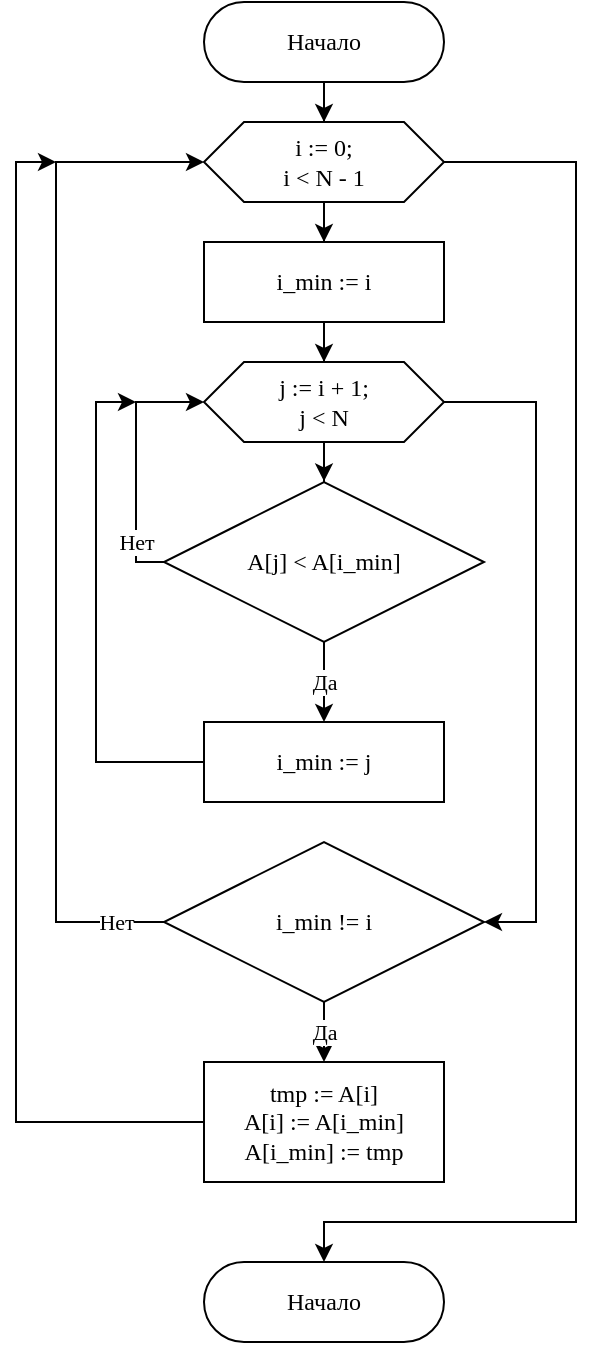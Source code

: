 <mxfile version="14.0.1" type="github">
  <diagram id="jJN2-YR1qqHn-e9BybVK" name="Page-1">
    <mxGraphModel dx="1192" dy="843" grid="1" gridSize="10" guides="1" tooltips="1" connect="1" arrows="1" fold="1" page="1" pageScale="1" pageWidth="827" pageHeight="1169" math="0" shadow="0">
      <root>
        <mxCell id="0" />
        <mxCell id="1" parent="0" />
        <mxCell id="zWPFmJT7cU66MBOUrcfU-5" value="" style="edgeStyle=orthogonalEdgeStyle;rounded=0;orthogonalLoop=1;jettySize=auto;html=1;fontFamily=Consolas;" edge="1" parent="1" source="zWPFmJT7cU66MBOUrcfU-1" target="zWPFmJT7cU66MBOUrcfU-4">
          <mxGeometry relative="1" as="geometry" />
        </mxCell>
        <mxCell id="zWPFmJT7cU66MBOUrcfU-1" value="Начало" style="rounded=1;whiteSpace=wrap;html=1;arcSize=50;fontFamily=Consolas;" vertex="1" parent="1">
          <mxGeometry x="354" y="40" width="120" height="40" as="geometry" />
        </mxCell>
        <mxCell id="zWPFmJT7cU66MBOUrcfU-7" value="" style="edgeStyle=orthogonalEdgeStyle;rounded=0;orthogonalLoop=1;jettySize=auto;html=1;fontFamily=Consolas;" edge="1" parent="1" source="zWPFmJT7cU66MBOUrcfU-4" target="zWPFmJT7cU66MBOUrcfU-6">
          <mxGeometry relative="1" as="geometry" />
        </mxCell>
        <mxCell id="zWPFmJT7cU66MBOUrcfU-25" style="edgeStyle=orthogonalEdgeStyle;rounded=0;orthogonalLoop=1;jettySize=auto;html=1;fontFamily=Consolas;entryX=0.5;entryY=0;entryDx=0;entryDy=0;" edge="1" parent="1" source="zWPFmJT7cU66MBOUrcfU-4" target="zWPFmJT7cU66MBOUrcfU-26">
          <mxGeometry relative="1" as="geometry">
            <mxPoint x="420" y="670" as="targetPoint" />
            <Array as="points">
              <mxPoint x="540" y="120" />
              <mxPoint x="540" y="650" />
              <mxPoint x="414" y="650" />
            </Array>
          </mxGeometry>
        </mxCell>
        <mxCell id="zWPFmJT7cU66MBOUrcfU-4" value="&lt;div&gt;i := 0;&lt;/div&gt;&lt;div&gt;i &amp;lt; N - 1&lt;/div&gt;" style="shape=hexagon;perimeter=hexagonPerimeter2;whiteSpace=wrap;html=1;fixedSize=1;rounded=1;fontFamily=Consolas;arcSize=0;" vertex="1" parent="1">
          <mxGeometry x="354" y="100" width="120" height="40" as="geometry" />
        </mxCell>
        <mxCell id="zWPFmJT7cU66MBOUrcfU-9" value="" style="edgeStyle=orthogonalEdgeStyle;rounded=0;orthogonalLoop=1;jettySize=auto;html=1;fontFamily=Consolas;" edge="1" parent="1" source="zWPFmJT7cU66MBOUrcfU-6" target="zWPFmJT7cU66MBOUrcfU-8">
          <mxGeometry relative="1" as="geometry" />
        </mxCell>
        <mxCell id="zWPFmJT7cU66MBOUrcfU-6" value="i_min := i" style="whiteSpace=wrap;html=1;rounded=1;fontFamily=Consolas;arcSize=0;" vertex="1" parent="1">
          <mxGeometry x="354" y="160" width="120" height="40" as="geometry" />
        </mxCell>
        <mxCell id="zWPFmJT7cU66MBOUrcfU-11" value="" style="edgeStyle=orthogonalEdgeStyle;rounded=0;orthogonalLoop=1;jettySize=auto;html=1;fontFamily=Consolas;entryX=0.5;entryY=-0.004;entryDx=0;entryDy=0;entryPerimeter=0;" edge="1" parent="1" source="zWPFmJT7cU66MBOUrcfU-8" target="zWPFmJT7cU66MBOUrcfU-14">
          <mxGeometry relative="1" as="geometry">
            <mxPoint x="414.0" y="270.0" as="targetPoint" />
            <Array as="points" />
          </mxGeometry>
        </mxCell>
        <mxCell id="zWPFmJT7cU66MBOUrcfU-19" style="edgeStyle=orthogonalEdgeStyle;rounded=0;orthogonalLoop=1;jettySize=auto;html=1;fontFamily=Consolas;entryX=1;entryY=0.5;entryDx=0;entryDy=0;" edge="1" parent="1" source="zWPFmJT7cU66MBOUrcfU-8" target="zWPFmJT7cU66MBOUrcfU-20">
          <mxGeometry relative="1" as="geometry">
            <mxPoint x="520" y="500" as="targetPoint" />
            <Array as="points">
              <mxPoint x="520" y="240" />
              <mxPoint x="520" y="500" />
            </Array>
          </mxGeometry>
        </mxCell>
        <mxCell id="zWPFmJT7cU66MBOUrcfU-8" value="&lt;div&gt;j := i + 1;&lt;/div&gt;&lt;div&gt;j &amp;lt; N&lt;/div&gt;" style="shape=hexagon;perimeter=hexagonPerimeter2;whiteSpace=wrap;html=1;fixedSize=1;rounded=1;fontFamily=Consolas;arcSize=0;" vertex="1" parent="1">
          <mxGeometry x="354" y="220" width="120" height="40" as="geometry" />
        </mxCell>
        <mxCell id="zWPFmJT7cU66MBOUrcfU-16" value="Да" style="edgeStyle=orthogonalEdgeStyle;rounded=0;orthogonalLoop=1;jettySize=auto;html=1;fontFamily=Consolas;" edge="1" parent="1" source="zWPFmJT7cU66MBOUrcfU-14" target="zWPFmJT7cU66MBOUrcfU-15">
          <mxGeometry relative="1" as="geometry" />
        </mxCell>
        <mxCell id="zWPFmJT7cU66MBOUrcfU-17" value="&lt;div&gt;Нет&lt;/div&gt;" style="edgeStyle=orthogonalEdgeStyle;rounded=0;orthogonalLoop=1;jettySize=auto;html=1;fontFamily=Consolas;entryX=0;entryY=0.5;entryDx=0;entryDy=0;exitX=0;exitY=0.5;exitDx=0;exitDy=0;" edge="1" parent="1" source="zWPFmJT7cU66MBOUrcfU-14" target="zWPFmJT7cU66MBOUrcfU-8">
          <mxGeometry x="-0.625" relative="1" as="geometry">
            <mxPoint x="330" y="120" as="targetPoint" />
            <Array as="points">
              <mxPoint x="320" y="320" />
              <mxPoint x="320" y="240" />
            </Array>
            <mxPoint as="offset" />
          </mxGeometry>
        </mxCell>
        <mxCell id="zWPFmJT7cU66MBOUrcfU-14" value="A[j] &amp;lt; A[i_min]" style="rhombus;whiteSpace=wrap;html=1;rounded=1;fontFamily=Consolas;arcSize=0;" vertex="1" parent="1">
          <mxGeometry x="334" y="280" width="160" height="80" as="geometry" />
        </mxCell>
        <mxCell id="zWPFmJT7cU66MBOUrcfU-18" style="edgeStyle=orthogonalEdgeStyle;rounded=0;orthogonalLoop=1;jettySize=auto;html=1;fontFamily=Consolas;" edge="1" parent="1" source="zWPFmJT7cU66MBOUrcfU-15">
          <mxGeometry relative="1" as="geometry">
            <mxPoint x="320" y="240" as="targetPoint" />
            <Array as="points">
              <mxPoint x="300" y="420" />
              <mxPoint x="300" y="240" />
            </Array>
          </mxGeometry>
        </mxCell>
        <mxCell id="zWPFmJT7cU66MBOUrcfU-15" value="i_min := j" style="whiteSpace=wrap;html=1;rounded=1;fontFamily=Consolas;arcSize=0;" vertex="1" parent="1">
          <mxGeometry x="354" y="400" width="120" height="40" as="geometry" />
        </mxCell>
        <mxCell id="zWPFmJT7cU66MBOUrcfU-22" value="Да" style="edgeStyle=orthogonalEdgeStyle;rounded=0;orthogonalLoop=1;jettySize=auto;html=1;fontFamily=Consolas;" edge="1" parent="1" source="zWPFmJT7cU66MBOUrcfU-20" target="zWPFmJT7cU66MBOUrcfU-21">
          <mxGeometry relative="1" as="geometry" />
        </mxCell>
        <mxCell id="zWPFmJT7cU66MBOUrcfU-23" value="&lt;div&gt;Нет&lt;/div&gt;" style="edgeStyle=orthogonalEdgeStyle;rounded=0;orthogonalLoop=1;jettySize=auto;html=1;entryX=0;entryY=0.5;entryDx=0;entryDy=0;fontFamily=Consolas;" edge="1" parent="1" source="zWPFmJT7cU66MBOUrcfU-20" target="zWPFmJT7cU66MBOUrcfU-4">
          <mxGeometry x="-0.905" relative="1" as="geometry">
            <Array as="points">
              <mxPoint x="280" y="500" />
              <mxPoint x="280" y="120" />
            </Array>
            <mxPoint as="offset" />
          </mxGeometry>
        </mxCell>
        <mxCell id="zWPFmJT7cU66MBOUrcfU-20" value="i_min != i" style="rhombus;whiteSpace=wrap;html=1;rounded=1;fontFamily=Consolas;arcSize=0;" vertex="1" parent="1">
          <mxGeometry x="334" y="460" width="160" height="80" as="geometry" />
        </mxCell>
        <mxCell id="zWPFmJT7cU66MBOUrcfU-24" style="edgeStyle=orthogonalEdgeStyle;rounded=0;orthogonalLoop=1;jettySize=auto;html=1;fontFamily=Consolas;" edge="1" parent="1" source="zWPFmJT7cU66MBOUrcfU-21">
          <mxGeometry relative="1" as="geometry">
            <mxPoint x="280" y="120" as="targetPoint" />
            <Array as="points">
              <mxPoint x="260" y="600" />
              <mxPoint x="260" y="120" />
            </Array>
          </mxGeometry>
        </mxCell>
        <mxCell id="zWPFmJT7cU66MBOUrcfU-21" value="&lt;div&gt;tmp := A[i]&lt;/div&gt;&lt;div&gt;A[i] := A[i_min]&lt;/div&gt;&lt;div&gt;A[i_min] := tmp&lt;br&gt;&lt;/div&gt;" style="whiteSpace=wrap;html=1;rounded=1;fontFamily=Consolas;arcSize=0;" vertex="1" parent="1">
          <mxGeometry x="354" y="570" width="120" height="60" as="geometry" />
        </mxCell>
        <mxCell id="zWPFmJT7cU66MBOUrcfU-26" value="Начало" style="rounded=1;whiteSpace=wrap;html=1;arcSize=50;fontFamily=Consolas;" vertex="1" parent="1">
          <mxGeometry x="354" y="670" width="120" height="40" as="geometry" />
        </mxCell>
      </root>
    </mxGraphModel>
  </diagram>
</mxfile>
